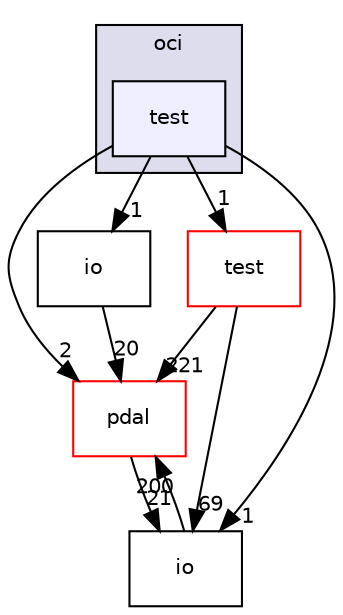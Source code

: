 digraph "pdal/plugins/oci/test" {
  compound=true
  node [ fontsize="10", fontname="Helvetica"];
  edge [ labelfontsize="10", labelfontname="Helvetica"];
  subgraph clusterdir_155670efb5c2b688fcceb848e11aff31 {
    graph [ bgcolor="#ddddee", pencolor="black", label="oci" fontname="Helvetica", fontsize="10", URL="dir_155670efb5c2b688fcceb848e11aff31.html"]
  dir_c68485cb2dce71fad63209d956192a98 [shape=box, label="test", style="filled", fillcolor="#eeeeff", pencolor="black", URL="dir_c68485cb2dce71fad63209d956192a98.html"];
  }
  dir_37e2adedb6e706efcbfadb5213756005 [shape=box label="pdal" fillcolor="white" style="filled" color="red" URL="dir_37e2adedb6e706efcbfadb5213756005.html"];
  dir_88aa5027650279860e272a4a9998da6e [shape=box label="test" fillcolor="white" style="filled" color="red" URL="dir_88aa5027650279860e272a4a9998da6e.html"];
  dir_5f3bc3d44e30c6ec30149e3058b7b850 [shape=box label="io" URL="dir_5f3bc3d44e30c6ec30149e3058b7b850.html"];
  dir_1d5bbadd870fe047ff237b24e55617ae [shape=box label="io" URL="dir_1d5bbadd870fe047ff237b24e55617ae.html"];
  dir_37e2adedb6e706efcbfadb5213756005->dir_1d5bbadd870fe047ff237b24e55617ae [headlabel="21", labeldistance=1.5 headhref="dir_000050_000044.html"];
  dir_88aa5027650279860e272a4a9998da6e->dir_37e2adedb6e706efcbfadb5213756005 [headlabel="221", labeldistance=1.5 headhref="dir_000012_000050.html"];
  dir_88aa5027650279860e272a4a9998da6e->dir_1d5bbadd870fe047ff237b24e55617ae [headlabel="69", labeldistance=1.5 headhref="dir_000012_000044.html"];
  dir_c68485cb2dce71fad63209d956192a98->dir_37e2adedb6e706efcbfadb5213756005 [headlabel="2", labeldistance=1.5 headhref="dir_000087_000050.html"];
  dir_c68485cb2dce71fad63209d956192a98->dir_88aa5027650279860e272a4a9998da6e [headlabel="1", labeldistance=1.5 headhref="dir_000087_000012.html"];
  dir_c68485cb2dce71fad63209d956192a98->dir_5f3bc3d44e30c6ec30149e3058b7b850 [headlabel="1", labeldistance=1.5 headhref="dir_000087_000086.html"];
  dir_c68485cb2dce71fad63209d956192a98->dir_1d5bbadd870fe047ff237b24e55617ae [headlabel="1", labeldistance=1.5 headhref="dir_000087_000044.html"];
  dir_5f3bc3d44e30c6ec30149e3058b7b850->dir_37e2adedb6e706efcbfadb5213756005 [headlabel="20", labeldistance=1.5 headhref="dir_000086_000050.html"];
  dir_1d5bbadd870fe047ff237b24e55617ae->dir_37e2adedb6e706efcbfadb5213756005 [headlabel="200", labeldistance=1.5 headhref="dir_000044_000050.html"];
}
